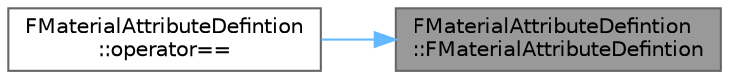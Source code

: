 digraph "FMaterialAttributeDefintion::FMaterialAttributeDefintion"
{
 // INTERACTIVE_SVG=YES
 // LATEX_PDF_SIZE
  bgcolor="transparent";
  edge [fontname=Helvetica,fontsize=10,labelfontname=Helvetica,labelfontsize=10];
  node [fontname=Helvetica,fontsize=10,shape=box,height=0.2,width=0.4];
  rankdir="RL";
  Node1 [id="Node000001",label="FMaterialAttributeDefintion\l::FMaterialAttributeDefintion",height=0.2,width=0.4,color="gray40", fillcolor="grey60", style="filled", fontcolor="black",tooltip=" "];
  Node1 -> Node2 [id="edge1_Node000001_Node000002",dir="back",color="steelblue1",style="solid",tooltip=" "];
  Node2 [id="Node000002",label="FMaterialAttributeDefintion\l::operator==",height=0.2,width=0.4,color="grey40", fillcolor="white", style="filled",URL="$df/d58/classFMaterialAttributeDefintion.html#aa9ad68926c39ebc320d8ed966cb8e3a9",tooltip=" "];
}

